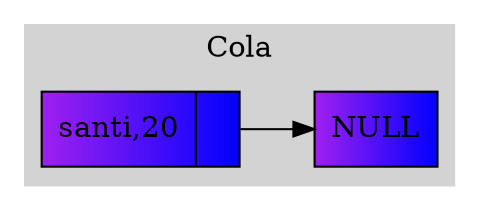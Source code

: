 digraph D{
rankdir=LR;
labelloc="t";
subgraph cluster_0{
style=filled;
color = lightgrey;
node[shape=record];
Nodosanti[label="{santi,20| }"style = filled, fillcolor = "purple:blue"];
NodoNULL[label="NULL}"style = filled, fillcolor = "purple:blue"];
Nodosanti->NodoNULL;
label = "Cola";
}
}
